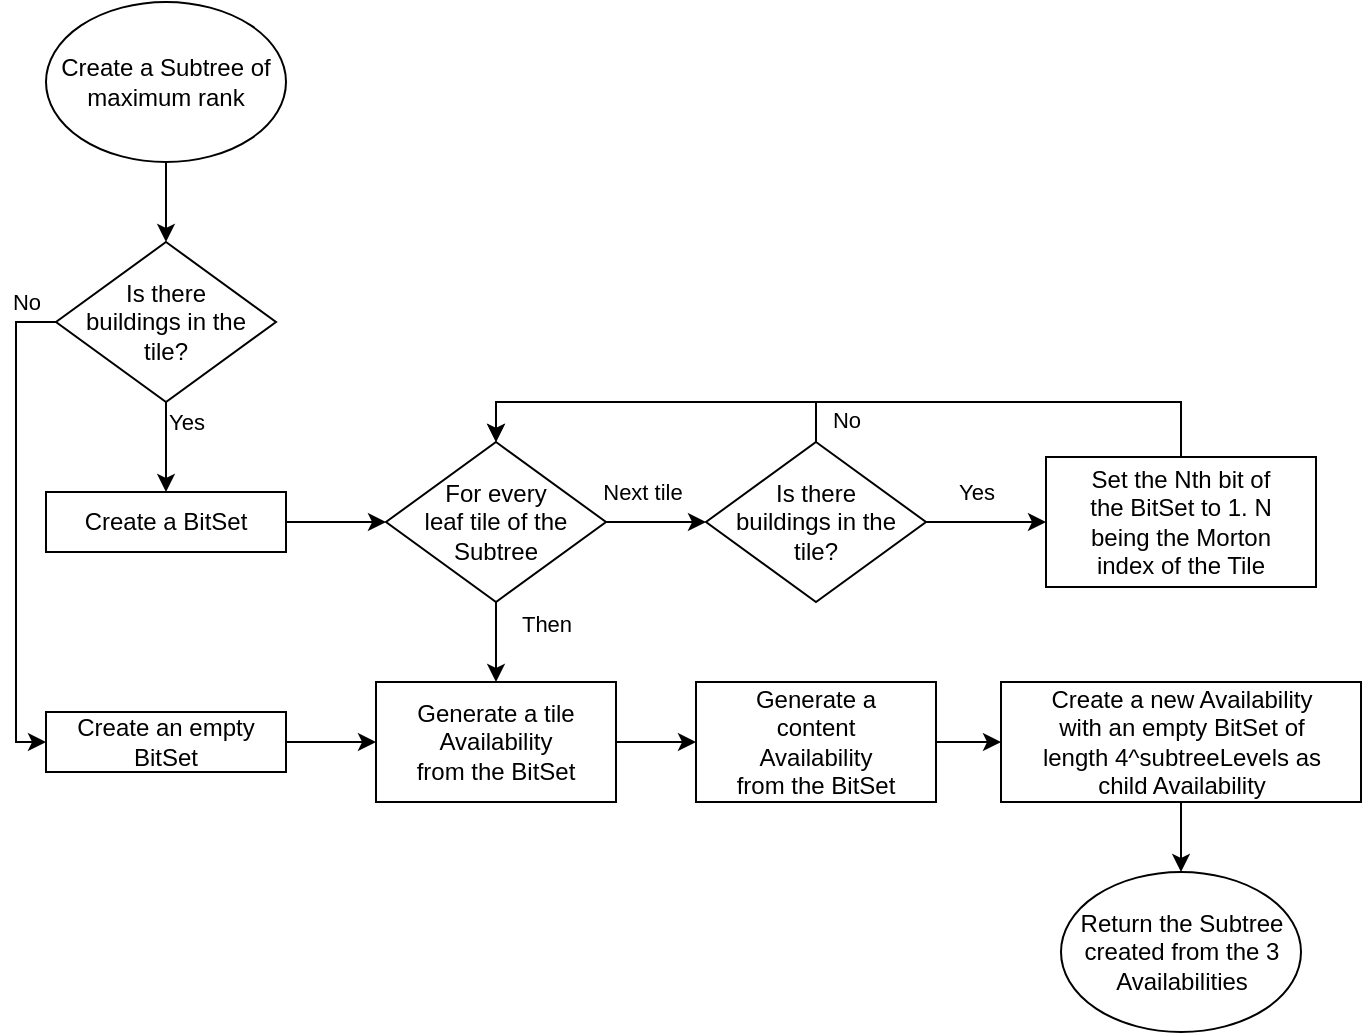 <mxfile version="24.7.4">
  <diagram id="zfGk0-KSVi7Sft8G-3vX" name="Page-1">
    <mxGraphModel dx="1562" dy="972" grid="1" gridSize="10" guides="1" tooltips="1" connect="1" arrows="1" fold="1" page="1" pageScale="1" pageWidth="827" pageHeight="1169" math="0" shadow="0">
      <root>
        <mxCell id="0" />
        <mxCell id="1" parent="0" />
        <mxCell id="-gDlBy8a9iDTA-vuk_ET-1" value="" style="edgeStyle=orthogonalEdgeStyle;rounded=0;orthogonalLoop=1;jettySize=auto;html=1;" parent="1" source="-gDlBy8a9iDTA-vuk_ET-2" target="-gDlBy8a9iDTA-vuk_ET-7" edge="1">
          <mxGeometry relative="1" as="geometry" />
        </mxCell>
        <mxCell id="-gDlBy8a9iDTA-vuk_ET-2" value="Create a Subtree of maximum rank" style="ellipse;whiteSpace=wrap;html=1;" parent="1" vertex="1">
          <mxGeometry x="80" y="60" width="120" height="80" as="geometry" />
        </mxCell>
        <mxCell id="-gDlBy8a9iDTA-vuk_ET-3" value="" style="edgeStyle=orthogonalEdgeStyle;rounded=0;orthogonalLoop=1;jettySize=auto;html=1;" parent="1" source="-gDlBy8a9iDTA-vuk_ET-7" target="-gDlBy8a9iDTA-vuk_ET-9" edge="1">
          <mxGeometry relative="1" as="geometry" />
        </mxCell>
        <mxCell id="-gDlBy8a9iDTA-vuk_ET-4" value="Yes" style="edgeLabel;html=1;align=center;verticalAlign=middle;resizable=0;points=[];" parent="-gDlBy8a9iDTA-vuk_ET-3" vertex="1" connectable="0">
          <mxGeometry x="-0.067" y="3" relative="1" as="geometry">
            <mxPoint x="7" y="-11" as="offset" />
          </mxGeometry>
        </mxCell>
        <mxCell id="-gDlBy8a9iDTA-vuk_ET-5" style="edgeStyle=orthogonalEdgeStyle;rounded=0;orthogonalLoop=1;jettySize=auto;html=1;exitX=0;exitY=0.5;exitDx=0;exitDy=0;entryX=0;entryY=0.5;entryDx=0;entryDy=0;" parent="1" source="-gDlBy8a9iDTA-vuk_ET-7" target="-gDlBy8a9iDTA-vuk_ET-27" edge="1">
          <mxGeometry relative="1" as="geometry" />
        </mxCell>
        <mxCell id="-gDlBy8a9iDTA-vuk_ET-6" value="No" style="edgeLabel;html=1;align=center;verticalAlign=middle;resizable=0;points=[];" parent="-gDlBy8a9iDTA-vuk_ET-5" vertex="1" connectable="0">
          <mxGeometry x="-0.38" y="2" relative="1" as="geometry">
            <mxPoint x="3" y="-66" as="offset" />
          </mxGeometry>
        </mxCell>
        <mxCell id="-gDlBy8a9iDTA-vuk_ET-7" value="Is there buildings in the tile?" style="rhombus;whiteSpace=wrap;html=1;spacing=15;" parent="1" vertex="1">
          <mxGeometry x="85" y="180" width="110" height="80" as="geometry" />
        </mxCell>
        <mxCell id="-gDlBy8a9iDTA-vuk_ET-8" value="" style="edgeStyle=orthogonalEdgeStyle;rounded=0;orthogonalLoop=1;jettySize=auto;html=1;entryX=0;entryY=0.5;entryDx=0;entryDy=0;" parent="1" source="-gDlBy8a9iDTA-vuk_ET-9" target="-gDlBy8a9iDTA-vuk_ET-14" edge="1">
          <mxGeometry relative="1" as="geometry">
            <mxPoint x="280" y="320" as="targetPoint" />
          </mxGeometry>
        </mxCell>
        <mxCell id="-gDlBy8a9iDTA-vuk_ET-9" value="Create a BitSet" style="whiteSpace=wrap;html=1;spacing=15;" parent="1" vertex="1">
          <mxGeometry x="80" y="305" width="120" height="30" as="geometry" />
        </mxCell>
        <mxCell id="-gDlBy8a9iDTA-vuk_ET-10" style="edgeStyle=orthogonalEdgeStyle;rounded=0;orthogonalLoop=1;jettySize=auto;html=1;exitX=1;exitY=0.5;exitDx=0;exitDy=0;entryX=0;entryY=0.5;entryDx=0;entryDy=0;" parent="1" source="-gDlBy8a9iDTA-vuk_ET-14" target="-gDlBy8a9iDTA-vuk_ET-17" edge="1">
          <mxGeometry relative="1" as="geometry" />
        </mxCell>
        <mxCell id="-gDlBy8a9iDTA-vuk_ET-11" value="Next tile" style="edgeLabel;html=1;align=center;verticalAlign=middle;resizable=0;points=[];" parent="-gDlBy8a9iDTA-vuk_ET-10" vertex="1" connectable="0">
          <mxGeometry x="-0.28" y="1" relative="1" as="geometry">
            <mxPoint y="-14" as="offset" />
          </mxGeometry>
        </mxCell>
        <mxCell id="-gDlBy8a9iDTA-vuk_ET-12" value="" style="edgeStyle=orthogonalEdgeStyle;rounded=0;orthogonalLoop=1;jettySize=auto;html=1;" parent="1" source="-gDlBy8a9iDTA-vuk_ET-14" target="-gDlBy8a9iDTA-vuk_ET-21" edge="1">
          <mxGeometry relative="1" as="geometry" />
        </mxCell>
        <mxCell id="-gDlBy8a9iDTA-vuk_ET-13" value="Then" style="edgeLabel;html=1;align=center;verticalAlign=middle;resizable=0;points=[];" parent="-gDlBy8a9iDTA-vuk_ET-12" vertex="1" connectable="0">
          <mxGeometry x="-0.45" relative="1" as="geometry">
            <mxPoint x="25" as="offset" />
          </mxGeometry>
        </mxCell>
        <mxCell id="-gDlBy8a9iDTA-vuk_ET-14" value="For every leaf tile of the Subtree" style="rhombus;whiteSpace=wrap;html=1;spacing=20;" parent="1" vertex="1">
          <mxGeometry x="250" y="280" width="110" height="80" as="geometry" />
        </mxCell>
        <mxCell id="-gDlBy8a9iDTA-vuk_ET-15" value="" style="edgeStyle=orthogonalEdgeStyle;rounded=0;orthogonalLoop=1;jettySize=auto;html=1;" parent="1" source="-gDlBy8a9iDTA-vuk_ET-17" target="-gDlBy8a9iDTA-vuk_ET-19" edge="1">
          <mxGeometry relative="1" as="geometry" />
        </mxCell>
        <mxCell id="dA8UzBmUhME5XwNOm2eI-2" value="Yes" style="edgeLabel;html=1;align=center;verticalAlign=middle;resizable=0;points=[];" vertex="1" connectable="0" parent="-gDlBy8a9iDTA-vuk_ET-15">
          <mxGeometry x="-0.173" y="3" relative="1" as="geometry">
            <mxPoint y="-12" as="offset" />
          </mxGeometry>
        </mxCell>
        <mxCell id="-gDlBy8a9iDTA-vuk_ET-16" style="edgeStyle=orthogonalEdgeStyle;rounded=0;orthogonalLoop=1;jettySize=auto;html=1;exitX=0.5;exitY=0;exitDx=0;exitDy=0;entryX=0.5;entryY=0;entryDx=0;entryDy=0;" parent="1" source="-gDlBy8a9iDTA-vuk_ET-17" target="-gDlBy8a9iDTA-vuk_ET-14" edge="1">
          <mxGeometry relative="1" as="geometry" />
        </mxCell>
        <mxCell id="dA8UzBmUhME5XwNOm2eI-1" value="No" style="edgeLabel;html=1;align=center;verticalAlign=middle;resizable=0;points=[];" vertex="1" connectable="0" parent="-gDlBy8a9iDTA-vuk_ET-16">
          <mxGeometry x="-0.884" y="-2" relative="1" as="geometry">
            <mxPoint x="13" as="offset" />
          </mxGeometry>
        </mxCell>
        <mxCell id="-gDlBy8a9iDTA-vuk_ET-17" value="Is there buildings in the tile?" style="rhombus;whiteSpace=wrap;html=1;spacing=15;" parent="1" vertex="1">
          <mxGeometry x="410" y="280" width="110" height="80" as="geometry" />
        </mxCell>
        <mxCell id="-gDlBy8a9iDTA-vuk_ET-18" style="edgeStyle=orthogonalEdgeStyle;rounded=0;orthogonalLoop=1;jettySize=auto;html=1;exitX=0.5;exitY=0;exitDx=0;exitDy=0;entryX=0.5;entryY=0;entryDx=0;entryDy=0;" parent="1" source="-gDlBy8a9iDTA-vuk_ET-19" target="-gDlBy8a9iDTA-vuk_ET-14" edge="1">
          <mxGeometry relative="1" as="geometry">
            <mxPoint x="380" y="200" as="targetPoint" />
            <Array as="points">
              <mxPoint x="648" y="260" />
              <mxPoint x="305" y="260" />
            </Array>
          </mxGeometry>
        </mxCell>
        <mxCell id="-gDlBy8a9iDTA-vuk_ET-19" value="Set the Nth bit of the BitSet to 1. N being the Morton index of the Tile" style="whiteSpace=wrap;html=1;spacing=15;" parent="1" vertex="1">
          <mxGeometry x="580" y="287.5" width="135" height="65" as="geometry" />
        </mxCell>
        <mxCell id="-gDlBy8a9iDTA-vuk_ET-20" value="" style="edgeStyle=orthogonalEdgeStyle;rounded=0;orthogonalLoop=1;jettySize=auto;html=1;" parent="1" source="-gDlBy8a9iDTA-vuk_ET-21" target="-gDlBy8a9iDTA-vuk_ET-23" edge="1">
          <mxGeometry relative="1" as="geometry" />
        </mxCell>
        <mxCell id="-gDlBy8a9iDTA-vuk_ET-21" value="Generate a tile Availability from the BitSet" style="whiteSpace=wrap;html=1;spacing=20;" parent="1" vertex="1">
          <mxGeometry x="245" y="400" width="120" height="60" as="geometry" />
        </mxCell>
        <mxCell id="-gDlBy8a9iDTA-vuk_ET-22" value="" style="edgeStyle=orthogonalEdgeStyle;rounded=0;orthogonalLoop=1;jettySize=auto;html=1;" parent="1" source="-gDlBy8a9iDTA-vuk_ET-23" target="-gDlBy8a9iDTA-vuk_ET-25" edge="1">
          <mxGeometry relative="1" as="geometry" />
        </mxCell>
        <mxCell id="-gDlBy8a9iDTA-vuk_ET-23" value="Generate a content Availability from the BitSet" style="whiteSpace=wrap;html=1;spacing=20;" parent="1" vertex="1">
          <mxGeometry x="405" y="400" width="120" height="60" as="geometry" />
        </mxCell>
        <mxCell id="-gDlBy8a9iDTA-vuk_ET-24" style="edgeStyle=orthogonalEdgeStyle;rounded=0;orthogonalLoop=1;jettySize=auto;html=1;exitX=0.5;exitY=1;exitDx=0;exitDy=0;entryX=0.5;entryY=0;entryDx=0;entryDy=0;" parent="1" source="-gDlBy8a9iDTA-vuk_ET-25" target="-gDlBy8a9iDTA-vuk_ET-28" edge="1">
          <mxGeometry relative="1" as="geometry" />
        </mxCell>
        <mxCell id="-gDlBy8a9iDTA-vuk_ET-25" value="Create a new Availability with an empty BitSet of length 4^subtreeLevels as child Availability" style="whiteSpace=wrap;html=1;spacing=20;" parent="1" vertex="1">
          <mxGeometry x="557.5" y="400" width="180" height="60" as="geometry" />
        </mxCell>
        <mxCell id="-gDlBy8a9iDTA-vuk_ET-26" style="edgeStyle=orthogonalEdgeStyle;rounded=0;orthogonalLoop=1;jettySize=auto;html=1;exitX=1;exitY=0.5;exitDx=0;exitDy=0;entryX=0;entryY=0.5;entryDx=0;entryDy=0;" parent="1" source="-gDlBy8a9iDTA-vuk_ET-27" target="-gDlBy8a9iDTA-vuk_ET-21" edge="1">
          <mxGeometry relative="1" as="geometry" />
        </mxCell>
        <mxCell id="-gDlBy8a9iDTA-vuk_ET-27" value="Create an empty BitSet" style="whiteSpace=wrap;html=1;spacing=15;" parent="1" vertex="1">
          <mxGeometry x="80" y="415" width="120" height="30" as="geometry" />
        </mxCell>
        <mxCell id="-gDlBy8a9iDTA-vuk_ET-28" value="Return the Subtree created from the 3 Availabilities" style="ellipse;whiteSpace=wrap;html=1;" parent="1" vertex="1">
          <mxGeometry x="587.5" y="495" width="120" height="80" as="geometry" />
        </mxCell>
      </root>
    </mxGraphModel>
  </diagram>
</mxfile>
